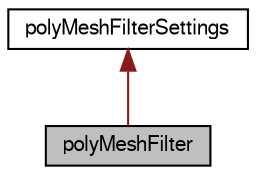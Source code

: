 digraph "polyMeshFilter"
{
  bgcolor="transparent";
  edge [fontname="FreeSans",fontsize="10",labelfontname="FreeSans",labelfontsize="10"];
  node [fontname="FreeSans",fontsize="10",shape=record];
  Node2 [label="polyMeshFilter",height=0.2,width=0.4,color="black", fillcolor="grey75", style="filled", fontcolor="black"];
  Node3 -> Node2 [dir="back",color="firebrick4",fontsize="10",style="solid",fontname="FreeSans"];
  Node3 [label="polyMeshFilterSettings",height=0.2,width=0.4,color="black",URL="$a21602.html",tooltip="Class to store the settings for the polyMeshFilter class. "];
}
